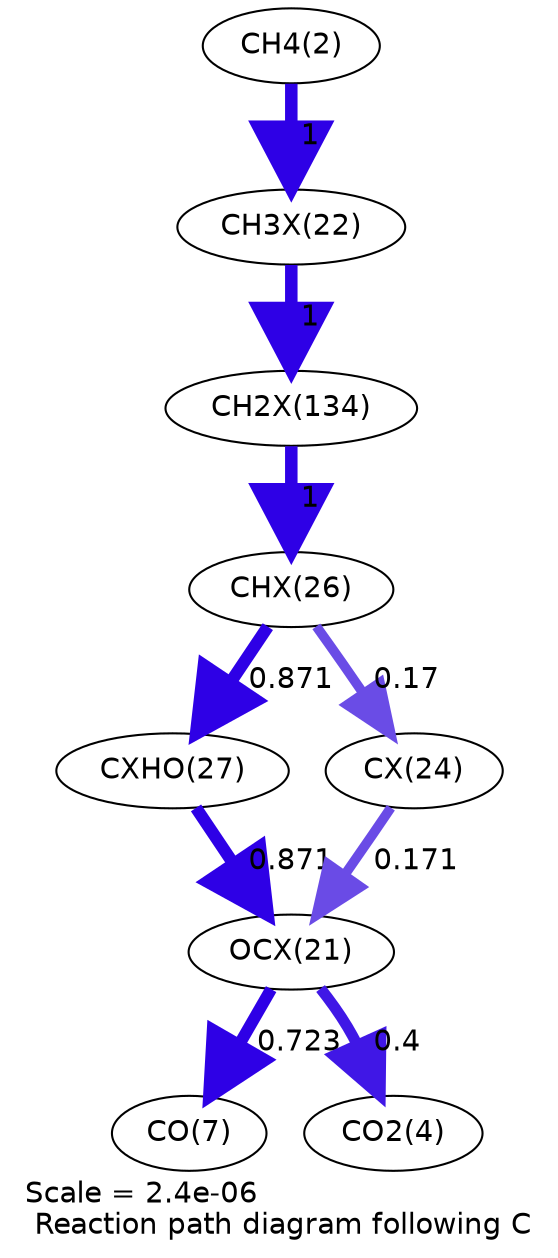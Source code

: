 digraph reaction_paths {
center=1;
s4 -> s25[fontname="Helvetica", penwidth=6, arrowsize=3, color="0.7, 1.5, 0.9"
, label=" 1"];
s25 -> s35[fontname="Helvetica", penwidth=6, arrowsize=3, color="0.7, 1.5, 0.9"
, label=" 1"];
s35 -> s28[fontname="Helvetica", penwidth=6, arrowsize=3, color="0.7, 1.5, 0.9"
, label=" 1"];
s28 -> s29[fontname="Helvetica", penwidth=5.9, arrowsize=2.95, color="0.7, 1.37, 0.9"
, label=" 0.871"];
s28 -> s27[fontname="Helvetica", penwidth=4.66, arrowsize=2.33, color="0.7, 0.67, 0.9"
, label=" 0.17"];
s29 -> s24[fontname="Helvetica", penwidth=5.9, arrowsize=2.95, color="0.7, 1.37, 0.9"
, label=" 0.871"];
s27 -> s24[fontname="Helvetica", penwidth=4.67, arrowsize=2.33, color="0.7, 0.671, 0.9"
, label=" 0.171"];
s24 -> s9[fontname="Helvetica", penwidth=5.75, arrowsize=2.88, color="0.7, 1.22, 0.9"
, label=" 0.723"];
s24 -> s6[fontname="Helvetica", penwidth=5.31, arrowsize=2.65, color="0.7, 0.9, 0.9"
, label=" 0.4"];
s4 [ fontname="Helvetica", label="CH4(2)"];
s6 [ fontname="Helvetica", label="CO2(4)"];
s9 [ fontname="Helvetica", label="CO(7)"];
s24 [ fontname="Helvetica", label="OCX(21)"];
s25 [ fontname="Helvetica", label="CH3X(22)"];
s27 [ fontname="Helvetica", label="CX(24)"];
s28 [ fontname="Helvetica", label="CHX(26)"];
s29 [ fontname="Helvetica", label="CXHO(27)"];
s35 [ fontname="Helvetica", label="CH2X(134)"];
 label = "Scale = 2.4e-06\l Reaction path diagram following C";
 fontname = "Helvetica";
}
